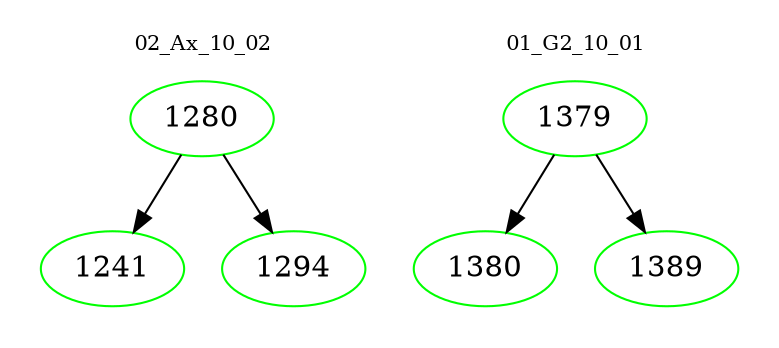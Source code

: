 digraph{
subgraph cluster_0 {
color = white
label = "02_Ax_10_02";
fontsize=10;
T0_1280 [label="1280", color="green"]
T0_1280 -> T0_1241 [color="black"]
T0_1241 [label="1241", color="green"]
T0_1280 -> T0_1294 [color="black"]
T0_1294 [label="1294", color="green"]
}
subgraph cluster_1 {
color = white
label = "01_G2_10_01";
fontsize=10;
T1_1379 [label="1379", color="green"]
T1_1379 -> T1_1380 [color="black"]
T1_1380 [label="1380", color="green"]
T1_1379 -> T1_1389 [color="black"]
T1_1389 [label="1389", color="green"]
}
}
